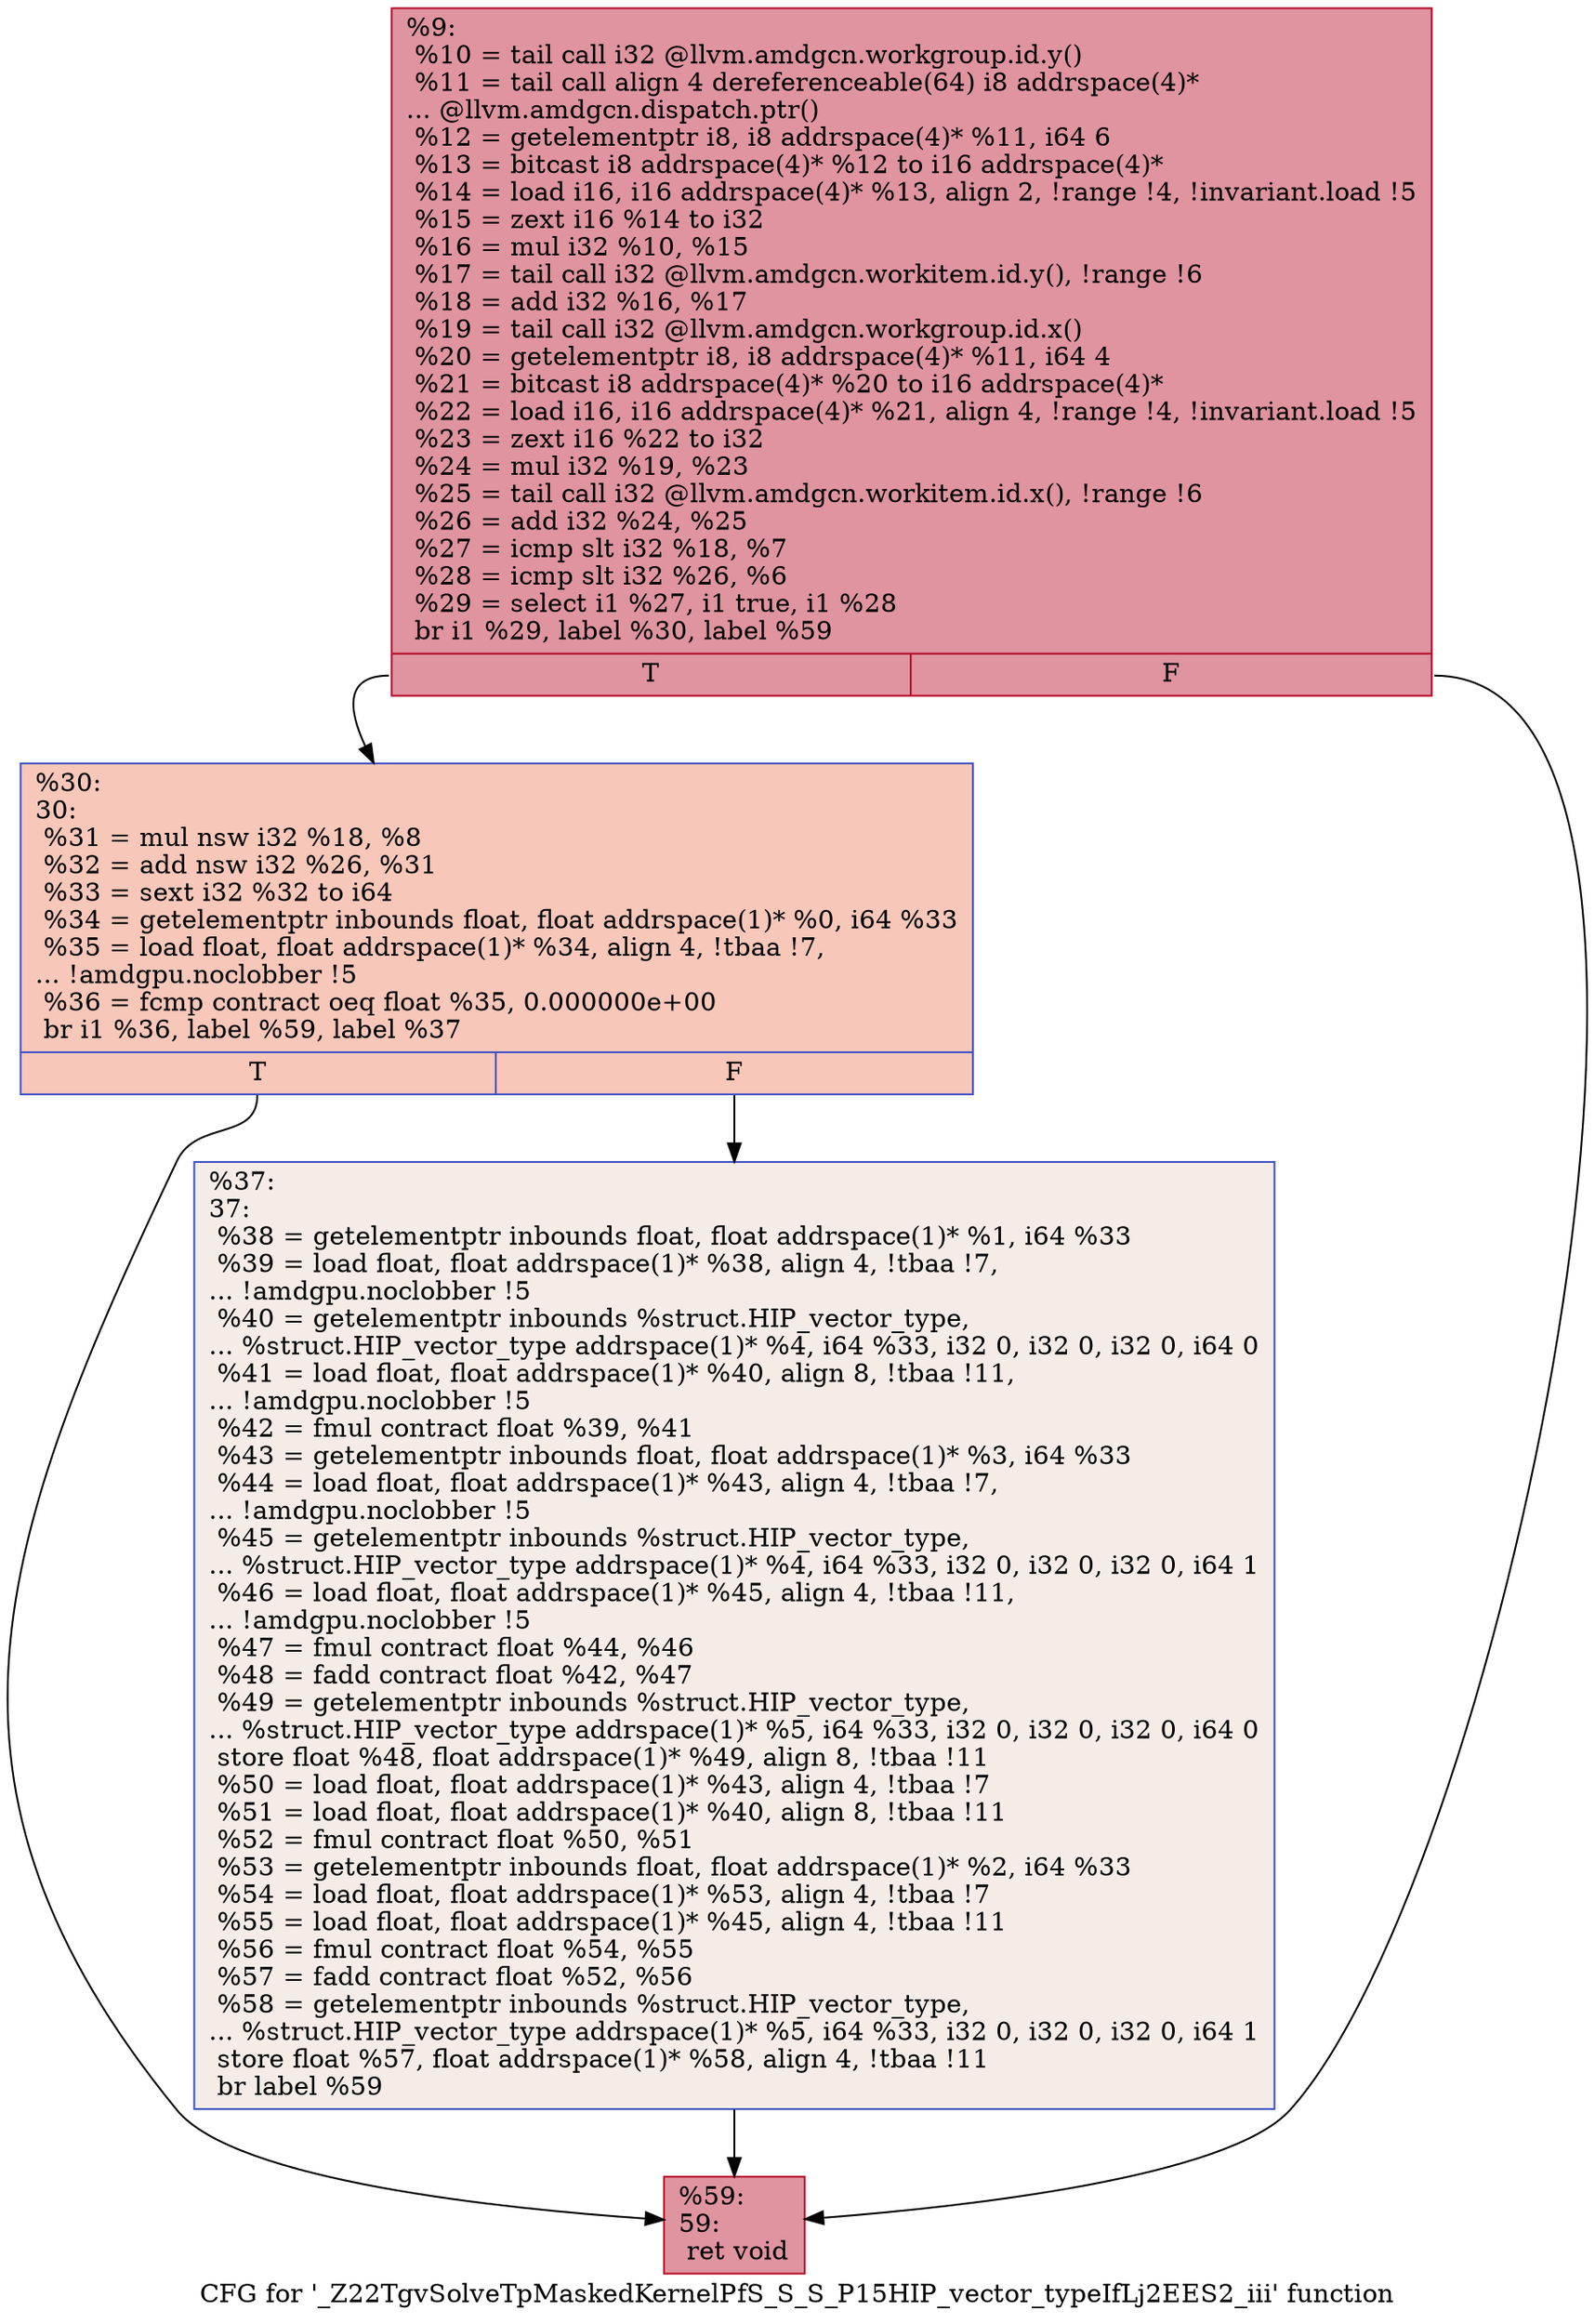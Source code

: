 digraph "CFG for '_Z22TgvSolveTpMaskedKernelPfS_S_S_P15HIP_vector_typeIfLj2EES2_iii' function" {
	label="CFG for '_Z22TgvSolveTpMaskedKernelPfS_S_S_P15HIP_vector_typeIfLj2EES2_iii' function";

	Node0x5681a00 [shape=record,color="#b70d28ff", style=filled, fillcolor="#b70d2870",label="{%9:\l  %10 = tail call i32 @llvm.amdgcn.workgroup.id.y()\l  %11 = tail call align 4 dereferenceable(64) i8 addrspace(4)*\l... @llvm.amdgcn.dispatch.ptr()\l  %12 = getelementptr i8, i8 addrspace(4)* %11, i64 6\l  %13 = bitcast i8 addrspace(4)* %12 to i16 addrspace(4)*\l  %14 = load i16, i16 addrspace(4)* %13, align 2, !range !4, !invariant.load !5\l  %15 = zext i16 %14 to i32\l  %16 = mul i32 %10, %15\l  %17 = tail call i32 @llvm.amdgcn.workitem.id.y(), !range !6\l  %18 = add i32 %16, %17\l  %19 = tail call i32 @llvm.amdgcn.workgroup.id.x()\l  %20 = getelementptr i8, i8 addrspace(4)* %11, i64 4\l  %21 = bitcast i8 addrspace(4)* %20 to i16 addrspace(4)*\l  %22 = load i16, i16 addrspace(4)* %21, align 4, !range !4, !invariant.load !5\l  %23 = zext i16 %22 to i32\l  %24 = mul i32 %19, %23\l  %25 = tail call i32 @llvm.amdgcn.workitem.id.x(), !range !6\l  %26 = add i32 %24, %25\l  %27 = icmp slt i32 %18, %7\l  %28 = icmp slt i32 %26, %6\l  %29 = select i1 %27, i1 true, i1 %28\l  br i1 %29, label %30, label %59\l|{<s0>T|<s1>F}}"];
	Node0x5681a00:s0 -> Node0x5685fd0;
	Node0x5681a00:s1 -> Node0x5686060;
	Node0x5685fd0 [shape=record,color="#3d50c3ff", style=filled, fillcolor="#ec7f6370",label="{%30:\l30:                                               \l  %31 = mul nsw i32 %18, %8\l  %32 = add nsw i32 %26, %31\l  %33 = sext i32 %32 to i64\l  %34 = getelementptr inbounds float, float addrspace(1)* %0, i64 %33\l  %35 = load float, float addrspace(1)* %34, align 4, !tbaa !7,\l... !amdgpu.noclobber !5\l  %36 = fcmp contract oeq float %35, 0.000000e+00\l  br i1 %36, label %59, label %37\l|{<s0>T|<s1>F}}"];
	Node0x5685fd0:s0 -> Node0x5686060;
	Node0x5685fd0:s1 -> Node0x56871d0;
	Node0x56871d0 [shape=record,color="#3d50c3ff", style=filled, fillcolor="#ead5c970",label="{%37:\l37:                                               \l  %38 = getelementptr inbounds float, float addrspace(1)* %1, i64 %33\l  %39 = load float, float addrspace(1)* %38, align 4, !tbaa !7,\l... !amdgpu.noclobber !5\l  %40 = getelementptr inbounds %struct.HIP_vector_type,\l... %struct.HIP_vector_type addrspace(1)* %4, i64 %33, i32 0, i32 0, i32 0, i64 0\l  %41 = load float, float addrspace(1)* %40, align 8, !tbaa !11,\l... !amdgpu.noclobber !5\l  %42 = fmul contract float %39, %41\l  %43 = getelementptr inbounds float, float addrspace(1)* %3, i64 %33\l  %44 = load float, float addrspace(1)* %43, align 4, !tbaa !7,\l... !amdgpu.noclobber !5\l  %45 = getelementptr inbounds %struct.HIP_vector_type,\l... %struct.HIP_vector_type addrspace(1)* %4, i64 %33, i32 0, i32 0, i32 0, i64 1\l  %46 = load float, float addrspace(1)* %45, align 4, !tbaa !11,\l... !amdgpu.noclobber !5\l  %47 = fmul contract float %44, %46\l  %48 = fadd contract float %42, %47\l  %49 = getelementptr inbounds %struct.HIP_vector_type,\l... %struct.HIP_vector_type addrspace(1)* %5, i64 %33, i32 0, i32 0, i32 0, i64 0\l  store float %48, float addrspace(1)* %49, align 8, !tbaa !11\l  %50 = load float, float addrspace(1)* %43, align 4, !tbaa !7\l  %51 = load float, float addrspace(1)* %40, align 8, !tbaa !11\l  %52 = fmul contract float %50, %51\l  %53 = getelementptr inbounds float, float addrspace(1)* %2, i64 %33\l  %54 = load float, float addrspace(1)* %53, align 4, !tbaa !7\l  %55 = load float, float addrspace(1)* %45, align 4, !tbaa !11\l  %56 = fmul contract float %54, %55\l  %57 = fadd contract float %52, %56\l  %58 = getelementptr inbounds %struct.HIP_vector_type,\l... %struct.HIP_vector_type addrspace(1)* %5, i64 %33, i32 0, i32 0, i32 0, i64 1\l  store float %57, float addrspace(1)* %58, align 4, !tbaa !11\l  br label %59\l}"];
	Node0x56871d0 -> Node0x5686060;
	Node0x5686060 [shape=record,color="#b70d28ff", style=filled, fillcolor="#b70d2870",label="{%59:\l59:                                               \l  ret void\l}"];
}
